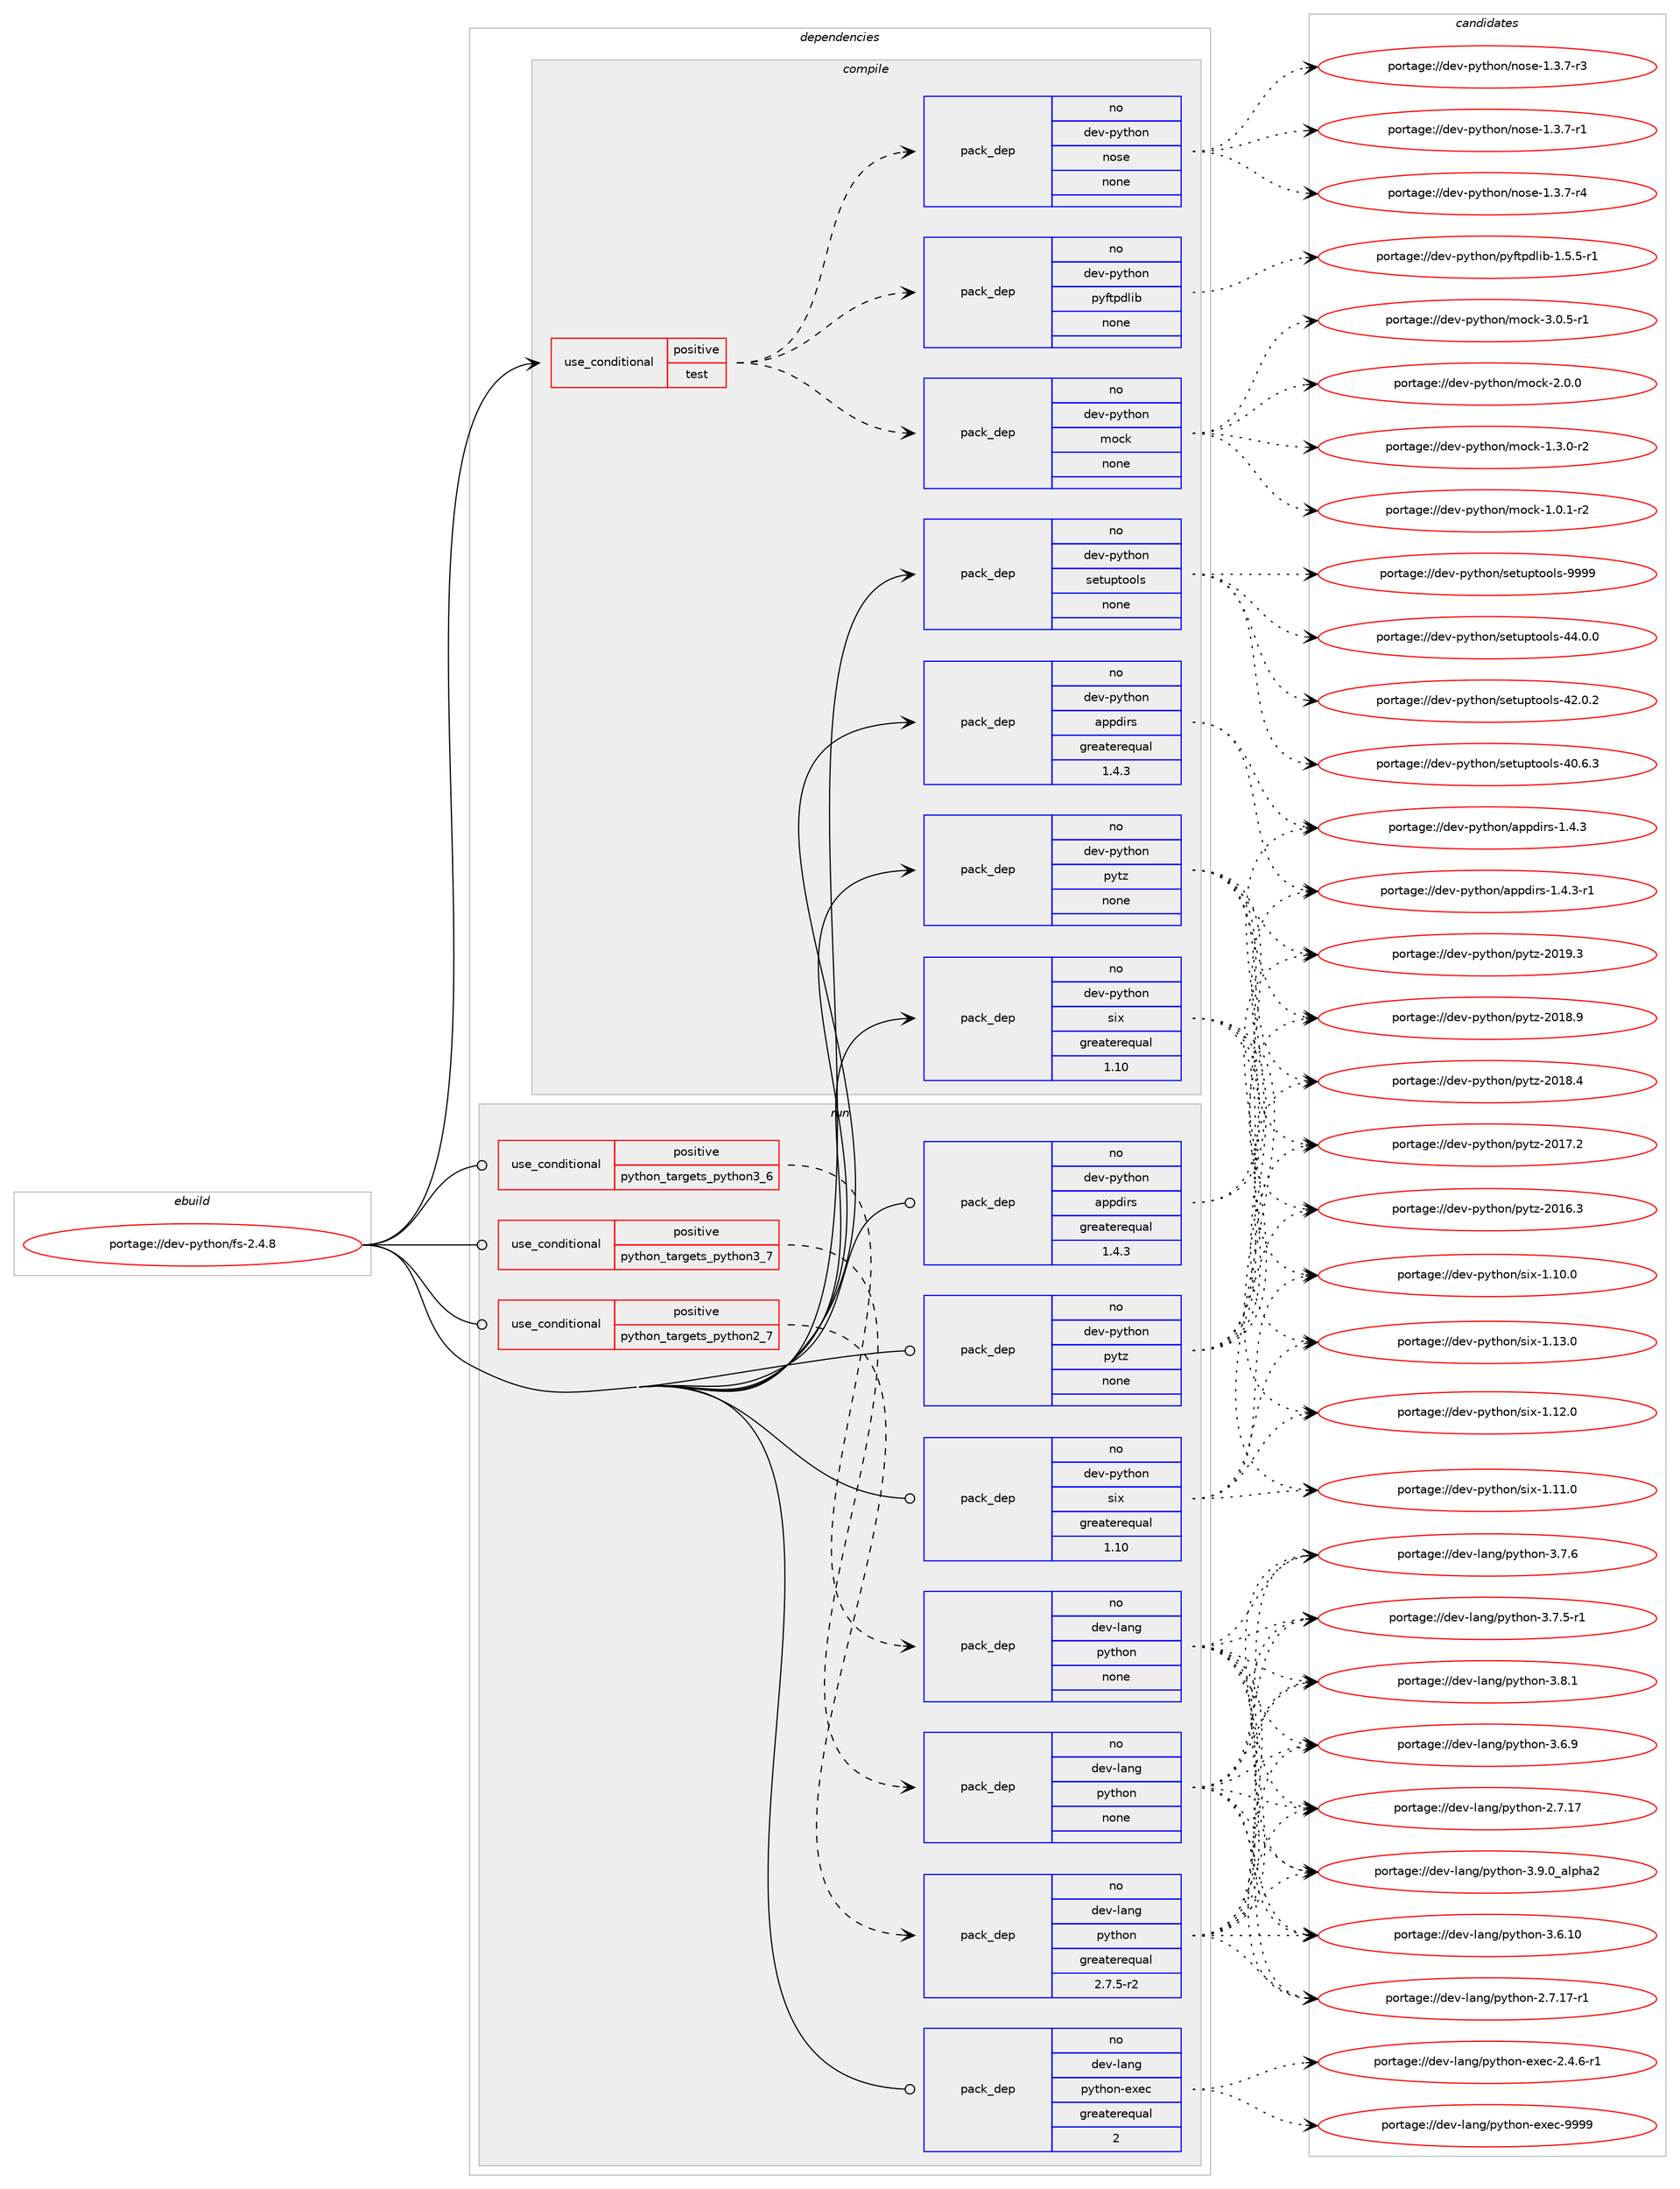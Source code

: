 digraph prolog {

# *************
# Graph options
# *************

newrank=true;
concentrate=true;
compound=true;
graph [rankdir=LR,fontname=Helvetica,fontsize=10,ranksep=1.5];#, ranksep=2.5, nodesep=0.2];
edge  [arrowhead=vee];
node  [fontname=Helvetica,fontsize=10];

# **********
# The ebuild
# **********

subgraph cluster_leftcol {
color=gray;
label=<<i>ebuild</i>>;
id [label="portage://dev-python/fs-2.4.8", color=red, width=4, href="../dev-python/fs-2.4.8.svg"];
}

# ****************
# The dependencies
# ****************

subgraph cluster_midcol {
color=gray;
label=<<i>dependencies</i>>;
subgraph cluster_compile {
fillcolor="#eeeeee";
style=filled;
label=<<i>compile</i>>;
subgraph cond115574 {
dependency459797 [label=<<TABLE BORDER="0" CELLBORDER="1" CELLSPACING="0" CELLPADDING="4"><TR><TD ROWSPAN="3" CELLPADDING="10">use_conditional</TD></TR><TR><TD>positive</TD></TR><TR><TD>test</TD></TR></TABLE>>, shape=none, color=red];
subgraph pack339233 {
dependency459798 [label=<<TABLE BORDER="0" CELLBORDER="1" CELLSPACING="0" CELLPADDING="4" WIDTH="220"><TR><TD ROWSPAN="6" CELLPADDING="30">pack_dep</TD></TR><TR><TD WIDTH="110">no</TD></TR><TR><TD>dev-python</TD></TR><TR><TD>nose</TD></TR><TR><TD>none</TD></TR><TR><TD></TD></TR></TABLE>>, shape=none, color=blue];
}
dependency459797:e -> dependency459798:w [weight=20,style="dashed",arrowhead="vee"];
subgraph pack339234 {
dependency459799 [label=<<TABLE BORDER="0" CELLBORDER="1" CELLSPACING="0" CELLPADDING="4" WIDTH="220"><TR><TD ROWSPAN="6" CELLPADDING="30">pack_dep</TD></TR><TR><TD WIDTH="110">no</TD></TR><TR><TD>dev-python</TD></TR><TR><TD>mock</TD></TR><TR><TD>none</TD></TR><TR><TD></TD></TR></TABLE>>, shape=none, color=blue];
}
dependency459797:e -> dependency459799:w [weight=20,style="dashed",arrowhead="vee"];
subgraph pack339235 {
dependency459800 [label=<<TABLE BORDER="0" CELLBORDER="1" CELLSPACING="0" CELLPADDING="4" WIDTH="220"><TR><TD ROWSPAN="6" CELLPADDING="30">pack_dep</TD></TR><TR><TD WIDTH="110">no</TD></TR><TR><TD>dev-python</TD></TR><TR><TD>pyftpdlib</TD></TR><TR><TD>none</TD></TR><TR><TD></TD></TR></TABLE>>, shape=none, color=blue];
}
dependency459797:e -> dependency459800:w [weight=20,style="dashed",arrowhead="vee"];
}
id:e -> dependency459797:w [weight=20,style="solid",arrowhead="vee"];
subgraph pack339236 {
dependency459801 [label=<<TABLE BORDER="0" CELLBORDER="1" CELLSPACING="0" CELLPADDING="4" WIDTH="220"><TR><TD ROWSPAN="6" CELLPADDING="30">pack_dep</TD></TR><TR><TD WIDTH="110">no</TD></TR><TR><TD>dev-python</TD></TR><TR><TD>appdirs</TD></TR><TR><TD>greaterequal</TD></TR><TR><TD>1.4.3</TD></TR></TABLE>>, shape=none, color=blue];
}
id:e -> dependency459801:w [weight=20,style="solid",arrowhead="vee"];
subgraph pack339237 {
dependency459802 [label=<<TABLE BORDER="0" CELLBORDER="1" CELLSPACING="0" CELLPADDING="4" WIDTH="220"><TR><TD ROWSPAN="6" CELLPADDING="30">pack_dep</TD></TR><TR><TD WIDTH="110">no</TD></TR><TR><TD>dev-python</TD></TR><TR><TD>pytz</TD></TR><TR><TD>none</TD></TR><TR><TD></TD></TR></TABLE>>, shape=none, color=blue];
}
id:e -> dependency459802:w [weight=20,style="solid",arrowhead="vee"];
subgraph pack339238 {
dependency459803 [label=<<TABLE BORDER="0" CELLBORDER="1" CELLSPACING="0" CELLPADDING="4" WIDTH="220"><TR><TD ROWSPAN="6" CELLPADDING="30">pack_dep</TD></TR><TR><TD WIDTH="110">no</TD></TR><TR><TD>dev-python</TD></TR><TR><TD>setuptools</TD></TR><TR><TD>none</TD></TR><TR><TD></TD></TR></TABLE>>, shape=none, color=blue];
}
id:e -> dependency459803:w [weight=20,style="solid",arrowhead="vee"];
subgraph pack339239 {
dependency459804 [label=<<TABLE BORDER="0" CELLBORDER="1" CELLSPACING="0" CELLPADDING="4" WIDTH="220"><TR><TD ROWSPAN="6" CELLPADDING="30">pack_dep</TD></TR><TR><TD WIDTH="110">no</TD></TR><TR><TD>dev-python</TD></TR><TR><TD>six</TD></TR><TR><TD>greaterequal</TD></TR><TR><TD>1.10</TD></TR></TABLE>>, shape=none, color=blue];
}
id:e -> dependency459804:w [weight=20,style="solid",arrowhead="vee"];
}
subgraph cluster_compileandrun {
fillcolor="#eeeeee";
style=filled;
label=<<i>compile and run</i>>;
}
subgraph cluster_run {
fillcolor="#eeeeee";
style=filled;
label=<<i>run</i>>;
subgraph cond115575 {
dependency459805 [label=<<TABLE BORDER="0" CELLBORDER="1" CELLSPACING="0" CELLPADDING="4"><TR><TD ROWSPAN="3" CELLPADDING="10">use_conditional</TD></TR><TR><TD>positive</TD></TR><TR><TD>python_targets_python2_7</TD></TR></TABLE>>, shape=none, color=red];
subgraph pack339240 {
dependency459806 [label=<<TABLE BORDER="0" CELLBORDER="1" CELLSPACING="0" CELLPADDING="4" WIDTH="220"><TR><TD ROWSPAN="6" CELLPADDING="30">pack_dep</TD></TR><TR><TD WIDTH="110">no</TD></TR><TR><TD>dev-lang</TD></TR><TR><TD>python</TD></TR><TR><TD>greaterequal</TD></TR><TR><TD>2.7.5-r2</TD></TR></TABLE>>, shape=none, color=blue];
}
dependency459805:e -> dependency459806:w [weight=20,style="dashed",arrowhead="vee"];
}
id:e -> dependency459805:w [weight=20,style="solid",arrowhead="odot"];
subgraph cond115576 {
dependency459807 [label=<<TABLE BORDER="0" CELLBORDER="1" CELLSPACING="0" CELLPADDING="4"><TR><TD ROWSPAN="3" CELLPADDING="10">use_conditional</TD></TR><TR><TD>positive</TD></TR><TR><TD>python_targets_python3_6</TD></TR></TABLE>>, shape=none, color=red];
subgraph pack339241 {
dependency459808 [label=<<TABLE BORDER="0" CELLBORDER="1" CELLSPACING="0" CELLPADDING="4" WIDTH="220"><TR><TD ROWSPAN="6" CELLPADDING="30">pack_dep</TD></TR><TR><TD WIDTH="110">no</TD></TR><TR><TD>dev-lang</TD></TR><TR><TD>python</TD></TR><TR><TD>none</TD></TR><TR><TD></TD></TR></TABLE>>, shape=none, color=blue];
}
dependency459807:e -> dependency459808:w [weight=20,style="dashed",arrowhead="vee"];
}
id:e -> dependency459807:w [weight=20,style="solid",arrowhead="odot"];
subgraph cond115577 {
dependency459809 [label=<<TABLE BORDER="0" CELLBORDER="1" CELLSPACING="0" CELLPADDING="4"><TR><TD ROWSPAN="3" CELLPADDING="10">use_conditional</TD></TR><TR><TD>positive</TD></TR><TR><TD>python_targets_python3_7</TD></TR></TABLE>>, shape=none, color=red];
subgraph pack339242 {
dependency459810 [label=<<TABLE BORDER="0" CELLBORDER="1" CELLSPACING="0" CELLPADDING="4" WIDTH="220"><TR><TD ROWSPAN="6" CELLPADDING="30">pack_dep</TD></TR><TR><TD WIDTH="110">no</TD></TR><TR><TD>dev-lang</TD></TR><TR><TD>python</TD></TR><TR><TD>none</TD></TR><TR><TD></TD></TR></TABLE>>, shape=none, color=blue];
}
dependency459809:e -> dependency459810:w [weight=20,style="dashed",arrowhead="vee"];
}
id:e -> dependency459809:w [weight=20,style="solid",arrowhead="odot"];
subgraph pack339243 {
dependency459811 [label=<<TABLE BORDER="0" CELLBORDER="1" CELLSPACING="0" CELLPADDING="4" WIDTH="220"><TR><TD ROWSPAN="6" CELLPADDING="30">pack_dep</TD></TR><TR><TD WIDTH="110">no</TD></TR><TR><TD>dev-lang</TD></TR><TR><TD>python-exec</TD></TR><TR><TD>greaterequal</TD></TR><TR><TD>2</TD></TR></TABLE>>, shape=none, color=blue];
}
id:e -> dependency459811:w [weight=20,style="solid",arrowhead="odot"];
subgraph pack339244 {
dependency459812 [label=<<TABLE BORDER="0" CELLBORDER="1" CELLSPACING="0" CELLPADDING="4" WIDTH="220"><TR><TD ROWSPAN="6" CELLPADDING="30">pack_dep</TD></TR><TR><TD WIDTH="110">no</TD></TR><TR><TD>dev-python</TD></TR><TR><TD>appdirs</TD></TR><TR><TD>greaterequal</TD></TR><TR><TD>1.4.3</TD></TR></TABLE>>, shape=none, color=blue];
}
id:e -> dependency459812:w [weight=20,style="solid",arrowhead="odot"];
subgraph pack339245 {
dependency459813 [label=<<TABLE BORDER="0" CELLBORDER="1" CELLSPACING="0" CELLPADDING="4" WIDTH="220"><TR><TD ROWSPAN="6" CELLPADDING="30">pack_dep</TD></TR><TR><TD WIDTH="110">no</TD></TR><TR><TD>dev-python</TD></TR><TR><TD>pytz</TD></TR><TR><TD>none</TD></TR><TR><TD></TD></TR></TABLE>>, shape=none, color=blue];
}
id:e -> dependency459813:w [weight=20,style="solid",arrowhead="odot"];
subgraph pack339246 {
dependency459814 [label=<<TABLE BORDER="0" CELLBORDER="1" CELLSPACING="0" CELLPADDING="4" WIDTH="220"><TR><TD ROWSPAN="6" CELLPADDING="30">pack_dep</TD></TR><TR><TD WIDTH="110">no</TD></TR><TR><TD>dev-python</TD></TR><TR><TD>six</TD></TR><TR><TD>greaterequal</TD></TR><TR><TD>1.10</TD></TR></TABLE>>, shape=none, color=blue];
}
id:e -> dependency459814:w [weight=20,style="solid",arrowhead="odot"];
}
}

# **************
# The candidates
# **************

subgraph cluster_choices {
rank=same;
color=gray;
label=<<i>candidates</i>>;

subgraph choice339233 {
color=black;
nodesep=1;
choice10010111845112121116104111110471101111151014549465146554511452 [label="portage://dev-python/nose-1.3.7-r4", color=red, width=4,href="../dev-python/nose-1.3.7-r4.svg"];
choice10010111845112121116104111110471101111151014549465146554511451 [label="portage://dev-python/nose-1.3.7-r3", color=red, width=4,href="../dev-python/nose-1.3.7-r3.svg"];
choice10010111845112121116104111110471101111151014549465146554511449 [label="portage://dev-python/nose-1.3.7-r1", color=red, width=4,href="../dev-python/nose-1.3.7-r1.svg"];
dependency459798:e -> choice10010111845112121116104111110471101111151014549465146554511452:w [style=dotted,weight="100"];
dependency459798:e -> choice10010111845112121116104111110471101111151014549465146554511451:w [style=dotted,weight="100"];
dependency459798:e -> choice10010111845112121116104111110471101111151014549465146554511449:w [style=dotted,weight="100"];
}
subgraph choice339234 {
color=black;
nodesep=1;
choice1001011184511212111610411111047109111991074551464846534511449 [label="portage://dev-python/mock-3.0.5-r1", color=red, width=4,href="../dev-python/mock-3.0.5-r1.svg"];
choice100101118451121211161041111104710911199107455046484648 [label="portage://dev-python/mock-2.0.0", color=red, width=4,href="../dev-python/mock-2.0.0.svg"];
choice1001011184511212111610411111047109111991074549465146484511450 [label="portage://dev-python/mock-1.3.0-r2", color=red, width=4,href="../dev-python/mock-1.3.0-r2.svg"];
choice1001011184511212111610411111047109111991074549464846494511450 [label="portage://dev-python/mock-1.0.1-r2", color=red, width=4,href="../dev-python/mock-1.0.1-r2.svg"];
dependency459799:e -> choice1001011184511212111610411111047109111991074551464846534511449:w [style=dotted,weight="100"];
dependency459799:e -> choice100101118451121211161041111104710911199107455046484648:w [style=dotted,weight="100"];
dependency459799:e -> choice1001011184511212111610411111047109111991074549465146484511450:w [style=dotted,weight="100"];
dependency459799:e -> choice1001011184511212111610411111047109111991074549464846494511450:w [style=dotted,weight="100"];
}
subgraph choice339235 {
color=black;
nodesep=1;
choice1001011184511212111610411111047112121102116112100108105984549465346534511449 [label="portage://dev-python/pyftpdlib-1.5.5-r1", color=red, width=4,href="../dev-python/pyftpdlib-1.5.5-r1.svg"];
dependency459800:e -> choice1001011184511212111610411111047112121102116112100108105984549465346534511449:w [style=dotted,weight="100"];
}
subgraph choice339236 {
color=black;
nodesep=1;
choice1001011184511212111610411111047971121121001051141154549465246514511449 [label="portage://dev-python/appdirs-1.4.3-r1", color=red, width=4,href="../dev-python/appdirs-1.4.3-r1.svg"];
choice100101118451121211161041111104797112112100105114115454946524651 [label="portage://dev-python/appdirs-1.4.3", color=red, width=4,href="../dev-python/appdirs-1.4.3.svg"];
dependency459801:e -> choice1001011184511212111610411111047971121121001051141154549465246514511449:w [style=dotted,weight="100"];
dependency459801:e -> choice100101118451121211161041111104797112112100105114115454946524651:w [style=dotted,weight="100"];
}
subgraph choice339237 {
color=black;
nodesep=1;
choice100101118451121211161041111104711212111612245504849574651 [label="portage://dev-python/pytz-2019.3", color=red, width=4,href="../dev-python/pytz-2019.3.svg"];
choice100101118451121211161041111104711212111612245504849564657 [label="portage://dev-python/pytz-2018.9", color=red, width=4,href="../dev-python/pytz-2018.9.svg"];
choice100101118451121211161041111104711212111612245504849564652 [label="portage://dev-python/pytz-2018.4", color=red, width=4,href="../dev-python/pytz-2018.4.svg"];
choice100101118451121211161041111104711212111612245504849554650 [label="portage://dev-python/pytz-2017.2", color=red, width=4,href="../dev-python/pytz-2017.2.svg"];
choice100101118451121211161041111104711212111612245504849544651 [label="portage://dev-python/pytz-2016.3", color=red, width=4,href="../dev-python/pytz-2016.3.svg"];
dependency459802:e -> choice100101118451121211161041111104711212111612245504849574651:w [style=dotted,weight="100"];
dependency459802:e -> choice100101118451121211161041111104711212111612245504849564657:w [style=dotted,weight="100"];
dependency459802:e -> choice100101118451121211161041111104711212111612245504849564652:w [style=dotted,weight="100"];
dependency459802:e -> choice100101118451121211161041111104711212111612245504849554650:w [style=dotted,weight="100"];
dependency459802:e -> choice100101118451121211161041111104711212111612245504849544651:w [style=dotted,weight="100"];
}
subgraph choice339238 {
color=black;
nodesep=1;
choice10010111845112121116104111110471151011161171121161111111081154557575757 [label="portage://dev-python/setuptools-9999", color=red, width=4,href="../dev-python/setuptools-9999.svg"];
choice100101118451121211161041111104711510111611711211611111110811545525246484648 [label="portage://dev-python/setuptools-44.0.0", color=red, width=4,href="../dev-python/setuptools-44.0.0.svg"];
choice100101118451121211161041111104711510111611711211611111110811545525046484650 [label="portage://dev-python/setuptools-42.0.2", color=red, width=4,href="../dev-python/setuptools-42.0.2.svg"];
choice100101118451121211161041111104711510111611711211611111110811545524846544651 [label="portage://dev-python/setuptools-40.6.3", color=red, width=4,href="../dev-python/setuptools-40.6.3.svg"];
dependency459803:e -> choice10010111845112121116104111110471151011161171121161111111081154557575757:w [style=dotted,weight="100"];
dependency459803:e -> choice100101118451121211161041111104711510111611711211611111110811545525246484648:w [style=dotted,weight="100"];
dependency459803:e -> choice100101118451121211161041111104711510111611711211611111110811545525046484650:w [style=dotted,weight="100"];
dependency459803:e -> choice100101118451121211161041111104711510111611711211611111110811545524846544651:w [style=dotted,weight="100"];
}
subgraph choice339239 {
color=black;
nodesep=1;
choice100101118451121211161041111104711510512045494649514648 [label="portage://dev-python/six-1.13.0", color=red, width=4,href="../dev-python/six-1.13.0.svg"];
choice100101118451121211161041111104711510512045494649504648 [label="portage://dev-python/six-1.12.0", color=red, width=4,href="../dev-python/six-1.12.0.svg"];
choice100101118451121211161041111104711510512045494649494648 [label="portage://dev-python/six-1.11.0", color=red, width=4,href="../dev-python/six-1.11.0.svg"];
choice100101118451121211161041111104711510512045494649484648 [label="portage://dev-python/six-1.10.0", color=red, width=4,href="../dev-python/six-1.10.0.svg"];
dependency459804:e -> choice100101118451121211161041111104711510512045494649514648:w [style=dotted,weight="100"];
dependency459804:e -> choice100101118451121211161041111104711510512045494649504648:w [style=dotted,weight="100"];
dependency459804:e -> choice100101118451121211161041111104711510512045494649494648:w [style=dotted,weight="100"];
dependency459804:e -> choice100101118451121211161041111104711510512045494649484648:w [style=dotted,weight="100"];
}
subgraph choice339240 {
color=black;
nodesep=1;
choice10010111845108971101034711212111610411111045514657464895971081121049750 [label="portage://dev-lang/python-3.9.0_alpha2", color=red, width=4,href="../dev-lang/python-3.9.0_alpha2.svg"];
choice100101118451089711010347112121116104111110455146564649 [label="portage://dev-lang/python-3.8.1", color=red, width=4,href="../dev-lang/python-3.8.1.svg"];
choice100101118451089711010347112121116104111110455146554654 [label="portage://dev-lang/python-3.7.6", color=red, width=4,href="../dev-lang/python-3.7.6.svg"];
choice1001011184510897110103471121211161041111104551465546534511449 [label="portage://dev-lang/python-3.7.5-r1", color=red, width=4,href="../dev-lang/python-3.7.5-r1.svg"];
choice100101118451089711010347112121116104111110455146544657 [label="portage://dev-lang/python-3.6.9", color=red, width=4,href="../dev-lang/python-3.6.9.svg"];
choice10010111845108971101034711212111610411111045514654464948 [label="portage://dev-lang/python-3.6.10", color=red, width=4,href="../dev-lang/python-3.6.10.svg"];
choice100101118451089711010347112121116104111110455046554649554511449 [label="portage://dev-lang/python-2.7.17-r1", color=red, width=4,href="../dev-lang/python-2.7.17-r1.svg"];
choice10010111845108971101034711212111610411111045504655464955 [label="portage://dev-lang/python-2.7.17", color=red, width=4,href="../dev-lang/python-2.7.17.svg"];
dependency459806:e -> choice10010111845108971101034711212111610411111045514657464895971081121049750:w [style=dotted,weight="100"];
dependency459806:e -> choice100101118451089711010347112121116104111110455146564649:w [style=dotted,weight="100"];
dependency459806:e -> choice100101118451089711010347112121116104111110455146554654:w [style=dotted,weight="100"];
dependency459806:e -> choice1001011184510897110103471121211161041111104551465546534511449:w [style=dotted,weight="100"];
dependency459806:e -> choice100101118451089711010347112121116104111110455146544657:w [style=dotted,weight="100"];
dependency459806:e -> choice10010111845108971101034711212111610411111045514654464948:w [style=dotted,weight="100"];
dependency459806:e -> choice100101118451089711010347112121116104111110455046554649554511449:w [style=dotted,weight="100"];
dependency459806:e -> choice10010111845108971101034711212111610411111045504655464955:w [style=dotted,weight="100"];
}
subgraph choice339241 {
color=black;
nodesep=1;
choice10010111845108971101034711212111610411111045514657464895971081121049750 [label="portage://dev-lang/python-3.9.0_alpha2", color=red, width=4,href="../dev-lang/python-3.9.0_alpha2.svg"];
choice100101118451089711010347112121116104111110455146564649 [label="portage://dev-lang/python-3.8.1", color=red, width=4,href="../dev-lang/python-3.8.1.svg"];
choice100101118451089711010347112121116104111110455146554654 [label="portage://dev-lang/python-3.7.6", color=red, width=4,href="../dev-lang/python-3.7.6.svg"];
choice1001011184510897110103471121211161041111104551465546534511449 [label="portage://dev-lang/python-3.7.5-r1", color=red, width=4,href="../dev-lang/python-3.7.5-r1.svg"];
choice100101118451089711010347112121116104111110455146544657 [label="portage://dev-lang/python-3.6.9", color=red, width=4,href="../dev-lang/python-3.6.9.svg"];
choice10010111845108971101034711212111610411111045514654464948 [label="portage://dev-lang/python-3.6.10", color=red, width=4,href="../dev-lang/python-3.6.10.svg"];
choice100101118451089711010347112121116104111110455046554649554511449 [label="portage://dev-lang/python-2.7.17-r1", color=red, width=4,href="../dev-lang/python-2.7.17-r1.svg"];
choice10010111845108971101034711212111610411111045504655464955 [label="portage://dev-lang/python-2.7.17", color=red, width=4,href="../dev-lang/python-2.7.17.svg"];
dependency459808:e -> choice10010111845108971101034711212111610411111045514657464895971081121049750:w [style=dotted,weight="100"];
dependency459808:e -> choice100101118451089711010347112121116104111110455146564649:w [style=dotted,weight="100"];
dependency459808:e -> choice100101118451089711010347112121116104111110455146554654:w [style=dotted,weight="100"];
dependency459808:e -> choice1001011184510897110103471121211161041111104551465546534511449:w [style=dotted,weight="100"];
dependency459808:e -> choice100101118451089711010347112121116104111110455146544657:w [style=dotted,weight="100"];
dependency459808:e -> choice10010111845108971101034711212111610411111045514654464948:w [style=dotted,weight="100"];
dependency459808:e -> choice100101118451089711010347112121116104111110455046554649554511449:w [style=dotted,weight="100"];
dependency459808:e -> choice10010111845108971101034711212111610411111045504655464955:w [style=dotted,weight="100"];
}
subgraph choice339242 {
color=black;
nodesep=1;
choice10010111845108971101034711212111610411111045514657464895971081121049750 [label="portage://dev-lang/python-3.9.0_alpha2", color=red, width=4,href="../dev-lang/python-3.9.0_alpha2.svg"];
choice100101118451089711010347112121116104111110455146564649 [label="portage://dev-lang/python-3.8.1", color=red, width=4,href="../dev-lang/python-3.8.1.svg"];
choice100101118451089711010347112121116104111110455146554654 [label="portage://dev-lang/python-3.7.6", color=red, width=4,href="../dev-lang/python-3.7.6.svg"];
choice1001011184510897110103471121211161041111104551465546534511449 [label="portage://dev-lang/python-3.7.5-r1", color=red, width=4,href="../dev-lang/python-3.7.5-r1.svg"];
choice100101118451089711010347112121116104111110455146544657 [label="portage://dev-lang/python-3.6.9", color=red, width=4,href="../dev-lang/python-3.6.9.svg"];
choice10010111845108971101034711212111610411111045514654464948 [label="portage://dev-lang/python-3.6.10", color=red, width=4,href="../dev-lang/python-3.6.10.svg"];
choice100101118451089711010347112121116104111110455046554649554511449 [label="portage://dev-lang/python-2.7.17-r1", color=red, width=4,href="../dev-lang/python-2.7.17-r1.svg"];
choice10010111845108971101034711212111610411111045504655464955 [label="portage://dev-lang/python-2.7.17", color=red, width=4,href="../dev-lang/python-2.7.17.svg"];
dependency459810:e -> choice10010111845108971101034711212111610411111045514657464895971081121049750:w [style=dotted,weight="100"];
dependency459810:e -> choice100101118451089711010347112121116104111110455146564649:w [style=dotted,weight="100"];
dependency459810:e -> choice100101118451089711010347112121116104111110455146554654:w [style=dotted,weight="100"];
dependency459810:e -> choice1001011184510897110103471121211161041111104551465546534511449:w [style=dotted,weight="100"];
dependency459810:e -> choice100101118451089711010347112121116104111110455146544657:w [style=dotted,weight="100"];
dependency459810:e -> choice10010111845108971101034711212111610411111045514654464948:w [style=dotted,weight="100"];
dependency459810:e -> choice100101118451089711010347112121116104111110455046554649554511449:w [style=dotted,weight="100"];
dependency459810:e -> choice10010111845108971101034711212111610411111045504655464955:w [style=dotted,weight="100"];
}
subgraph choice339243 {
color=black;
nodesep=1;
choice10010111845108971101034711212111610411111045101120101994557575757 [label="portage://dev-lang/python-exec-9999", color=red, width=4,href="../dev-lang/python-exec-9999.svg"];
choice10010111845108971101034711212111610411111045101120101994550465246544511449 [label="portage://dev-lang/python-exec-2.4.6-r1", color=red, width=4,href="../dev-lang/python-exec-2.4.6-r1.svg"];
dependency459811:e -> choice10010111845108971101034711212111610411111045101120101994557575757:w [style=dotted,weight="100"];
dependency459811:e -> choice10010111845108971101034711212111610411111045101120101994550465246544511449:w [style=dotted,weight="100"];
}
subgraph choice339244 {
color=black;
nodesep=1;
choice1001011184511212111610411111047971121121001051141154549465246514511449 [label="portage://dev-python/appdirs-1.4.3-r1", color=red, width=4,href="../dev-python/appdirs-1.4.3-r1.svg"];
choice100101118451121211161041111104797112112100105114115454946524651 [label="portage://dev-python/appdirs-1.4.3", color=red, width=4,href="../dev-python/appdirs-1.4.3.svg"];
dependency459812:e -> choice1001011184511212111610411111047971121121001051141154549465246514511449:w [style=dotted,weight="100"];
dependency459812:e -> choice100101118451121211161041111104797112112100105114115454946524651:w [style=dotted,weight="100"];
}
subgraph choice339245 {
color=black;
nodesep=1;
choice100101118451121211161041111104711212111612245504849574651 [label="portage://dev-python/pytz-2019.3", color=red, width=4,href="../dev-python/pytz-2019.3.svg"];
choice100101118451121211161041111104711212111612245504849564657 [label="portage://dev-python/pytz-2018.9", color=red, width=4,href="../dev-python/pytz-2018.9.svg"];
choice100101118451121211161041111104711212111612245504849564652 [label="portage://dev-python/pytz-2018.4", color=red, width=4,href="../dev-python/pytz-2018.4.svg"];
choice100101118451121211161041111104711212111612245504849554650 [label="portage://dev-python/pytz-2017.2", color=red, width=4,href="../dev-python/pytz-2017.2.svg"];
choice100101118451121211161041111104711212111612245504849544651 [label="portage://dev-python/pytz-2016.3", color=red, width=4,href="../dev-python/pytz-2016.3.svg"];
dependency459813:e -> choice100101118451121211161041111104711212111612245504849574651:w [style=dotted,weight="100"];
dependency459813:e -> choice100101118451121211161041111104711212111612245504849564657:w [style=dotted,weight="100"];
dependency459813:e -> choice100101118451121211161041111104711212111612245504849564652:w [style=dotted,weight="100"];
dependency459813:e -> choice100101118451121211161041111104711212111612245504849554650:w [style=dotted,weight="100"];
dependency459813:e -> choice100101118451121211161041111104711212111612245504849544651:w [style=dotted,weight="100"];
}
subgraph choice339246 {
color=black;
nodesep=1;
choice100101118451121211161041111104711510512045494649514648 [label="portage://dev-python/six-1.13.0", color=red, width=4,href="../dev-python/six-1.13.0.svg"];
choice100101118451121211161041111104711510512045494649504648 [label="portage://dev-python/six-1.12.0", color=red, width=4,href="../dev-python/six-1.12.0.svg"];
choice100101118451121211161041111104711510512045494649494648 [label="portage://dev-python/six-1.11.0", color=red, width=4,href="../dev-python/six-1.11.0.svg"];
choice100101118451121211161041111104711510512045494649484648 [label="portage://dev-python/six-1.10.0", color=red, width=4,href="../dev-python/six-1.10.0.svg"];
dependency459814:e -> choice100101118451121211161041111104711510512045494649514648:w [style=dotted,weight="100"];
dependency459814:e -> choice100101118451121211161041111104711510512045494649504648:w [style=dotted,weight="100"];
dependency459814:e -> choice100101118451121211161041111104711510512045494649494648:w [style=dotted,weight="100"];
dependency459814:e -> choice100101118451121211161041111104711510512045494649484648:w [style=dotted,weight="100"];
}
}

}
